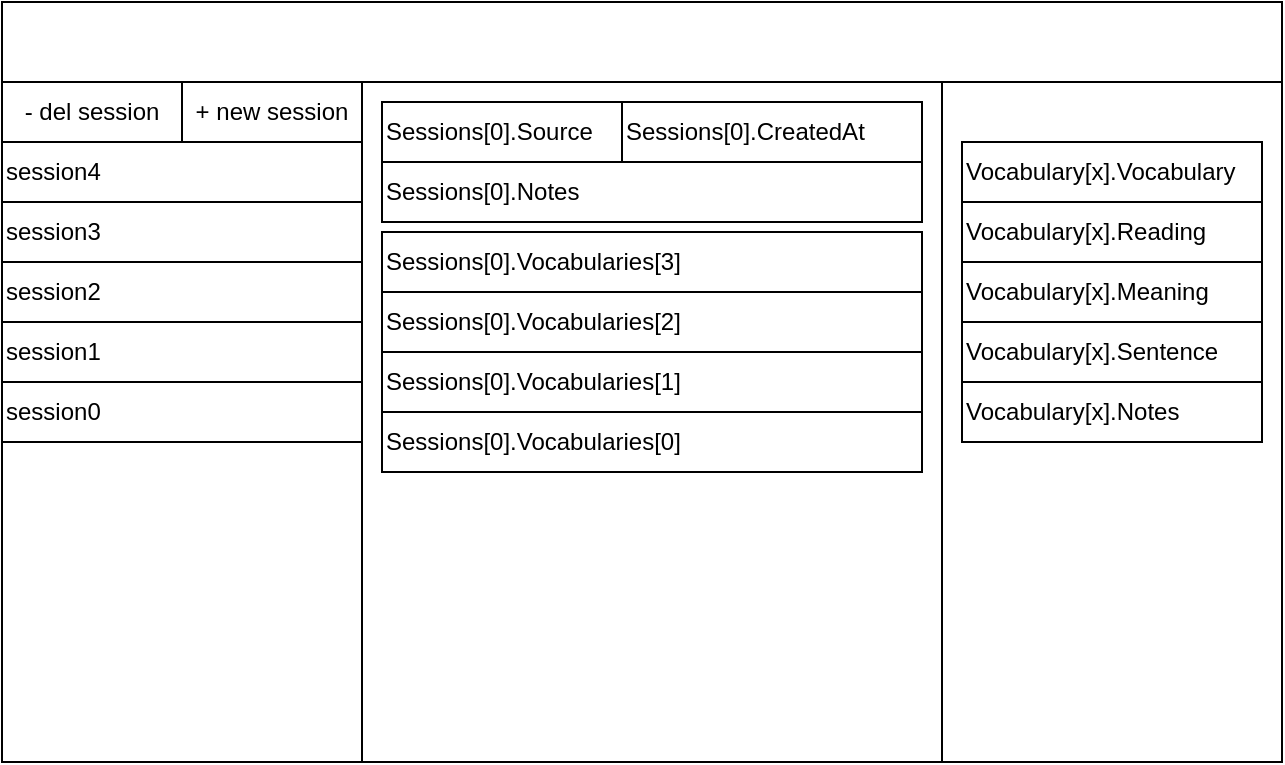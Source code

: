 <mxfile>
    <diagram id="dxundp3-hpKIv1MsGcku" name="Page-1">
        <mxGraphModel dx="1302" dy="579" grid="1" gridSize="10" guides="1" tooltips="1" connect="1" arrows="1" fold="1" page="1" pageScale="1" pageWidth="827" pageHeight="1169" math="0" shadow="0">
            <root>
                <mxCell id="0"/>
                <mxCell id="1" parent="0"/>
                <mxCell id="WTgwWaRBcdCO3KSIOugZ-1" value="" style="rounded=0;whiteSpace=wrap;html=1;" parent="1" vertex="1">
                    <mxGeometry x="60" y="205" width="640" height="380" as="geometry"/>
                </mxCell>
                <mxCell id="WTgwWaRBcdCO3KSIOugZ-2" value="" style="rounded=0;whiteSpace=wrap;html=1;" parent="1" vertex="1">
                    <mxGeometry x="60" y="245" width="180" height="340" as="geometry"/>
                </mxCell>
                <mxCell id="WTgwWaRBcdCO3KSIOugZ-3" value="+ new session" style="rounded=0;whiteSpace=wrap;html=1;" parent="1" vertex="1">
                    <mxGeometry x="150" y="245" width="90" height="30" as="geometry"/>
                </mxCell>
                <mxCell id="WTgwWaRBcdCO3KSIOugZ-4" value="session3" style="rounded=0;whiteSpace=wrap;html=1;align=left;" parent="1" vertex="1">
                    <mxGeometry x="60" y="305" width="180" height="30" as="geometry"/>
                </mxCell>
                <mxCell id="WTgwWaRBcdCO3KSIOugZ-5" value="session2" style="rounded=0;whiteSpace=wrap;html=1;align=left;" parent="1" vertex="1">
                    <mxGeometry x="60" y="335" width="180" height="30" as="geometry"/>
                </mxCell>
                <mxCell id="WTgwWaRBcdCO3KSIOugZ-6" value="session0" style="rounded=0;whiteSpace=wrap;html=1;align=left;" parent="1" vertex="1">
                    <mxGeometry x="60" y="395" width="180" height="30" as="geometry"/>
                </mxCell>
                <mxCell id="WTgwWaRBcdCO3KSIOugZ-7" value="session1" style="rounded=0;whiteSpace=wrap;html=1;align=left;" parent="1" vertex="1">
                    <mxGeometry x="60" y="365" width="180" height="30" as="geometry"/>
                </mxCell>
                <mxCell id="WTgwWaRBcdCO3KSIOugZ-8" value="session4" style="rounded=0;whiteSpace=wrap;html=1;align=left;" parent="1" vertex="1">
                    <mxGeometry x="60" y="275" width="180" height="30" as="geometry"/>
                </mxCell>
                <mxCell id="WTgwWaRBcdCO3KSIOugZ-9" value="" style="rounded=0;whiteSpace=wrap;html=1;" parent="1" vertex="1">
                    <mxGeometry x="60" y="205" width="640" height="40" as="geometry"/>
                </mxCell>
                <mxCell id="WTgwWaRBcdCO3KSIOugZ-10" value="Sessions[0].Source" style="rounded=0;whiteSpace=wrap;html=1;align=left;" parent="1" vertex="1">
                    <mxGeometry x="250" y="255" width="120" height="30" as="geometry"/>
                </mxCell>
                <mxCell id="WTgwWaRBcdCO3KSIOugZ-12" value="Sessions[0].Notes" style="rounded=0;whiteSpace=wrap;html=1;align=left;" parent="1" vertex="1">
                    <mxGeometry x="250" y="285" width="270" height="30" as="geometry"/>
                </mxCell>
                <mxCell id="WTgwWaRBcdCO3KSIOugZ-13" value="Sessions[0].CreatedAt" style="rounded=0;whiteSpace=wrap;html=1;align=left;" parent="1" vertex="1">
                    <mxGeometry x="370" y="255" width="150" height="30" as="geometry"/>
                </mxCell>
                <mxCell id="WTgwWaRBcdCO3KSIOugZ-14" value="Sessions[0].Vocabularies[0]" style="rounded=0;whiteSpace=wrap;html=1;align=left;" parent="1" vertex="1">
                    <mxGeometry x="250" y="410" width="270" height="30" as="geometry"/>
                </mxCell>
                <mxCell id="WTgwWaRBcdCO3KSIOugZ-15" value="Sessions[0].Vocabularies[1]" style="rounded=0;whiteSpace=wrap;html=1;align=left;" parent="1" vertex="1">
                    <mxGeometry x="250" y="380" width="270" height="30" as="geometry"/>
                </mxCell>
                <mxCell id="WTgwWaRBcdCO3KSIOugZ-17" value="Sessions[0].Vocabularies[2]" style="rounded=0;whiteSpace=wrap;html=1;align=left;" parent="1" vertex="1">
                    <mxGeometry x="250" y="350" width="270" height="30" as="geometry"/>
                </mxCell>
                <mxCell id="WTgwWaRBcdCO3KSIOugZ-18" value="Sessions[0].Vocabularies[3]" style="rounded=0;whiteSpace=wrap;html=1;align=left;" parent="1" vertex="1">
                    <mxGeometry x="250" y="320" width="270" height="30" as="geometry"/>
                </mxCell>
                <mxCell id="2" value="- del session" style="rounded=0;whiteSpace=wrap;html=1;" vertex="1" parent="1">
                    <mxGeometry x="60" y="245" width="90" height="30" as="geometry"/>
                </mxCell>
                <mxCell id="3" value="" style="rounded=0;whiteSpace=wrap;html=1;" vertex="1" parent="1">
                    <mxGeometry x="530" y="245" width="170" height="340" as="geometry"/>
                </mxCell>
                <mxCell id="4" value="Vocabulary[x].Vocabulary" style="rounded=0;whiteSpace=wrap;html=1;align=left;" vertex="1" parent="1">
                    <mxGeometry x="540" y="275" width="150" height="30" as="geometry"/>
                </mxCell>
                <mxCell id="5" value="Vocabulary[x].Reading" style="rounded=0;whiteSpace=wrap;html=1;align=left;" vertex="1" parent="1">
                    <mxGeometry x="540" y="305" width="150" height="30" as="geometry"/>
                </mxCell>
                <mxCell id="6" value="Vocabulary[x].Meaning" style="rounded=0;whiteSpace=wrap;html=1;align=left;" vertex="1" parent="1">
                    <mxGeometry x="540" y="335" width="150" height="30" as="geometry"/>
                </mxCell>
                <mxCell id="7" value="Vocabulary[x].Sentence" style="rounded=0;whiteSpace=wrap;html=1;align=left;" vertex="1" parent="1">
                    <mxGeometry x="540" y="365" width="150" height="30" as="geometry"/>
                </mxCell>
                <mxCell id="8" value="Vocabulary[x].Notes" style="rounded=0;whiteSpace=wrap;html=1;align=left;" vertex="1" parent="1">
                    <mxGeometry x="540" y="395" width="150" height="30" as="geometry"/>
                </mxCell>
            </root>
        </mxGraphModel>
    </diagram>
</mxfile>